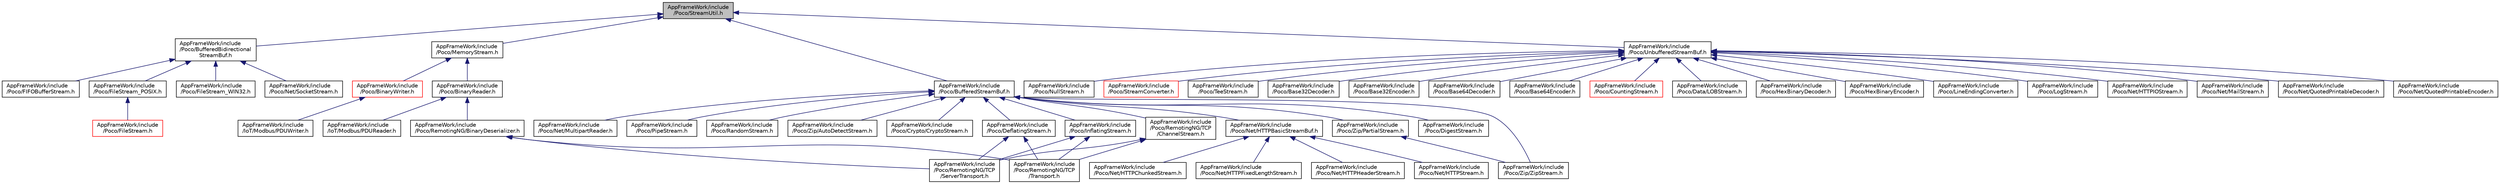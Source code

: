 digraph "AppFrameWork/include/Poco/StreamUtil.h"
{
 // LATEX_PDF_SIZE
  edge [fontname="Helvetica",fontsize="10",labelfontname="Helvetica",labelfontsize="10"];
  node [fontname="Helvetica",fontsize="10",shape=record];
  Node1 [label="AppFrameWork/include\l/Poco/StreamUtil.h",height=0.2,width=0.4,color="black", fillcolor="grey75", style="filled", fontcolor="black",tooltip=" "];
  Node1 -> Node2 [dir="back",color="midnightblue",fontsize="10",style="solid"];
  Node2 [label="AppFrameWork/include\l/Poco/BufferedBidirectional\lStreamBuf.h",height=0.2,width=0.4,color="black", fillcolor="white", style="filled",URL="$BufferedBidirectionalStreamBuf_8h.html",tooltip=" "];
  Node2 -> Node3 [dir="back",color="midnightblue",fontsize="10",style="solid"];
  Node3 [label="AppFrameWork/include\l/Poco/FIFOBufferStream.h",height=0.2,width=0.4,color="black", fillcolor="white", style="filled",URL="$FIFOBufferStream_8h.html",tooltip=" "];
  Node2 -> Node4 [dir="back",color="midnightblue",fontsize="10",style="solid"];
  Node4 [label="AppFrameWork/include\l/Poco/FileStream_POSIX.h",height=0.2,width=0.4,color="black", fillcolor="white", style="filled",URL="$FileStream__POSIX_8h.html",tooltip=" "];
  Node4 -> Node5 [dir="back",color="midnightblue",fontsize="10",style="solid"];
  Node5 [label="AppFrameWork/include\l/Poco/FileStream.h",height=0.2,width=0.4,color="red", fillcolor="white", style="filled",URL="$FileStream_8h.html",tooltip=" "];
  Node2 -> Node13 [dir="back",color="midnightblue",fontsize="10",style="solid"];
  Node13 [label="AppFrameWork/include\l/Poco/FileStream_WIN32.h",height=0.2,width=0.4,color="black", fillcolor="white", style="filled",URL="$FileStream__WIN32_8h.html",tooltip=" "];
  Node2 -> Node14 [dir="back",color="midnightblue",fontsize="10",style="solid"];
  Node14 [label="AppFrameWork/include\l/Poco/Net/SocketStream.h",height=0.2,width=0.4,color="black", fillcolor="white", style="filled",URL="$SocketStream_8h.html",tooltip=" "];
  Node1 -> Node15 [dir="back",color="midnightblue",fontsize="10",style="solid"];
  Node15 [label="AppFrameWork/include\l/Poco/BufferedStreamBuf.h",height=0.2,width=0.4,color="black", fillcolor="white", style="filled",URL="$BufferedStreamBuf_8h.html",tooltip=" "];
  Node15 -> Node16 [dir="back",color="midnightblue",fontsize="10",style="solid"];
  Node16 [label="AppFrameWork/include\l/Poco/Crypto/CryptoStream.h",height=0.2,width=0.4,color="black", fillcolor="white", style="filled",URL="$CryptoStream_8h.html",tooltip=" "];
  Node15 -> Node17 [dir="back",color="midnightblue",fontsize="10",style="solid"];
  Node17 [label="AppFrameWork/include\l/Poco/DeflatingStream.h",height=0.2,width=0.4,color="black", fillcolor="white", style="filled",URL="$DeflatingStream_8h.html",tooltip=" "];
  Node17 -> Node18 [dir="back",color="midnightblue",fontsize="10",style="solid"];
  Node18 [label="AppFrameWork/include\l/Poco/RemotingNG/TCP\l/ServerTransport.h",height=0.2,width=0.4,color="black", fillcolor="white", style="filled",URL="$TCP_2ServerTransport_8h.html",tooltip=" "];
  Node17 -> Node19 [dir="back",color="midnightblue",fontsize="10",style="solid"];
  Node19 [label="AppFrameWork/include\l/Poco/RemotingNG/TCP\l/Transport.h",height=0.2,width=0.4,color="black", fillcolor="white", style="filled",URL="$TCP_2Transport_8h.html",tooltip=" "];
  Node15 -> Node20 [dir="back",color="midnightblue",fontsize="10",style="solid"];
  Node20 [label="AppFrameWork/include\l/Poco/DigestStream.h",height=0.2,width=0.4,color="black", fillcolor="white", style="filled",URL="$DigestStream_8h.html",tooltip=" "];
  Node15 -> Node21 [dir="back",color="midnightblue",fontsize="10",style="solid"];
  Node21 [label="AppFrameWork/include\l/Poco/InflatingStream.h",height=0.2,width=0.4,color="black", fillcolor="white", style="filled",URL="$InflatingStream_8h.html",tooltip=" "];
  Node21 -> Node18 [dir="back",color="midnightblue",fontsize="10",style="solid"];
  Node21 -> Node19 [dir="back",color="midnightblue",fontsize="10",style="solid"];
  Node15 -> Node22 [dir="back",color="midnightblue",fontsize="10",style="solid"];
  Node22 [label="AppFrameWork/include\l/Poco/Net/HTTPBasicStreamBuf.h",height=0.2,width=0.4,color="black", fillcolor="white", style="filled",URL="$HTTPBasicStreamBuf_8h.html",tooltip=" "];
  Node22 -> Node23 [dir="back",color="midnightblue",fontsize="10",style="solid"];
  Node23 [label="AppFrameWork/include\l/Poco/Net/HTTPChunkedStream.h",height=0.2,width=0.4,color="black", fillcolor="white", style="filled",URL="$HTTPChunkedStream_8h.html",tooltip=" "];
  Node22 -> Node24 [dir="back",color="midnightblue",fontsize="10",style="solid"];
  Node24 [label="AppFrameWork/include\l/Poco/Net/HTTPFixedLengthStream.h",height=0.2,width=0.4,color="black", fillcolor="white", style="filled",URL="$HTTPFixedLengthStream_8h.html",tooltip=" "];
  Node22 -> Node25 [dir="back",color="midnightblue",fontsize="10",style="solid"];
  Node25 [label="AppFrameWork/include\l/Poco/Net/HTTPHeaderStream.h",height=0.2,width=0.4,color="black", fillcolor="white", style="filled",URL="$HTTPHeaderStream_8h.html",tooltip=" "];
  Node22 -> Node26 [dir="back",color="midnightblue",fontsize="10",style="solid"];
  Node26 [label="AppFrameWork/include\l/Poco/Net/HTTPStream.h",height=0.2,width=0.4,color="black", fillcolor="white", style="filled",URL="$HTTPStream_8h.html",tooltip=" "];
  Node15 -> Node27 [dir="back",color="midnightblue",fontsize="10",style="solid"];
  Node27 [label="AppFrameWork/include\l/Poco/Net/MultipartReader.h",height=0.2,width=0.4,color="black", fillcolor="white", style="filled",URL="$MultipartReader_8h.html",tooltip=" "];
  Node15 -> Node28 [dir="back",color="midnightblue",fontsize="10",style="solid"];
  Node28 [label="AppFrameWork/include\l/Poco/PipeStream.h",height=0.2,width=0.4,color="black", fillcolor="white", style="filled",URL="$PipeStream_8h.html",tooltip=" "];
  Node15 -> Node29 [dir="back",color="midnightblue",fontsize="10",style="solid"];
  Node29 [label="AppFrameWork/include\l/Poco/RandomStream.h",height=0.2,width=0.4,color="black", fillcolor="white", style="filled",URL="$RandomStream_8h.html",tooltip=" "];
  Node15 -> Node30 [dir="back",color="midnightblue",fontsize="10",style="solid"];
  Node30 [label="AppFrameWork/include\l/Poco/RemotingNG/TCP\l/ChannelStream.h",height=0.2,width=0.4,color="black", fillcolor="white", style="filled",URL="$ChannelStream_8h.html",tooltip=" "];
  Node30 -> Node18 [dir="back",color="midnightblue",fontsize="10",style="solid"];
  Node30 -> Node19 [dir="back",color="midnightblue",fontsize="10",style="solid"];
  Node15 -> Node31 [dir="back",color="midnightblue",fontsize="10",style="solid"];
  Node31 [label="AppFrameWork/include\l/Poco/Zip/AutoDetectStream.h",height=0.2,width=0.4,color="black", fillcolor="white", style="filled",URL="$AutoDetectStream_8h.html",tooltip=" "];
  Node15 -> Node32 [dir="back",color="midnightblue",fontsize="10",style="solid"];
  Node32 [label="AppFrameWork/include\l/Poco/Zip/PartialStream.h",height=0.2,width=0.4,color="black", fillcolor="white", style="filled",URL="$PartialStream_8h.html",tooltip=" "];
  Node32 -> Node33 [dir="back",color="midnightblue",fontsize="10",style="solid"];
  Node33 [label="AppFrameWork/include\l/Poco/Zip/ZipStream.h",height=0.2,width=0.4,color="black", fillcolor="white", style="filled",URL="$ZipStream_8h.html",tooltip=" "];
  Node15 -> Node33 [dir="back",color="midnightblue",fontsize="10",style="solid"];
  Node1 -> Node34 [dir="back",color="midnightblue",fontsize="10",style="solid"];
  Node34 [label="AppFrameWork/include\l/Poco/MemoryStream.h",height=0.2,width=0.4,color="black", fillcolor="white", style="filled",URL="$MemoryStream_8h.html",tooltip=" "];
  Node34 -> Node35 [dir="back",color="midnightblue",fontsize="10",style="solid"];
  Node35 [label="AppFrameWork/include\l/Poco/BinaryReader.h",height=0.2,width=0.4,color="black", fillcolor="white", style="filled",URL="$BinaryReader_8h.html",tooltip=" "];
  Node35 -> Node36 [dir="back",color="midnightblue",fontsize="10",style="solid"];
  Node36 [label="AppFrameWork/include\l/IoT/Modbus/PDUReader.h",height=0.2,width=0.4,color="black", fillcolor="white", style="filled",URL="$PDUReader_8h.html",tooltip=" "];
  Node35 -> Node37 [dir="back",color="midnightblue",fontsize="10",style="solid"];
  Node37 [label="AppFrameWork/include\l/Poco/RemotingNG/BinaryDeserializer.h",height=0.2,width=0.4,color="black", fillcolor="white", style="filled",URL="$BinaryDeserializer_8h.html",tooltip=" "];
  Node37 -> Node18 [dir="back",color="midnightblue",fontsize="10",style="solid"];
  Node37 -> Node19 [dir="back",color="midnightblue",fontsize="10",style="solid"];
  Node34 -> Node38 [dir="back",color="midnightblue",fontsize="10",style="solid"];
  Node38 [label="AppFrameWork/include\l/Poco/BinaryWriter.h",height=0.2,width=0.4,color="red", fillcolor="white", style="filled",URL="$BinaryWriter_8h.html",tooltip=" "];
  Node38 -> Node39 [dir="back",color="midnightblue",fontsize="10",style="solid"];
  Node39 [label="AppFrameWork/include\l/IoT/Modbus/PDUWriter.h",height=0.2,width=0.4,color="black", fillcolor="white", style="filled",URL="$PDUWriter_8h.html",tooltip=" "];
  Node1 -> Node41 [dir="back",color="midnightblue",fontsize="10",style="solid"];
  Node41 [label="AppFrameWork/include\l/Poco/UnbufferedStreamBuf.h",height=0.2,width=0.4,color="black", fillcolor="white", style="filled",URL="$UnbufferedStreamBuf_8h.html",tooltip=" "];
  Node41 -> Node42 [dir="back",color="midnightblue",fontsize="10",style="solid"];
  Node42 [label="AppFrameWork/include\l/Poco/Base32Decoder.h",height=0.2,width=0.4,color="black", fillcolor="white", style="filled",URL="$Base32Decoder_8h.html",tooltip=" "];
  Node41 -> Node43 [dir="back",color="midnightblue",fontsize="10",style="solid"];
  Node43 [label="AppFrameWork/include\l/Poco/Base32Encoder.h",height=0.2,width=0.4,color="black", fillcolor="white", style="filled",URL="$Base32Encoder_8h.html",tooltip=" "];
  Node41 -> Node44 [dir="back",color="midnightblue",fontsize="10",style="solid"];
  Node44 [label="AppFrameWork/include\l/Poco/Base64Decoder.h",height=0.2,width=0.4,color="black", fillcolor="white", style="filled",URL="$Base64Decoder_8h.html",tooltip=" "];
  Node41 -> Node45 [dir="back",color="midnightblue",fontsize="10",style="solid"];
  Node45 [label="AppFrameWork/include\l/Poco/Base64Encoder.h",height=0.2,width=0.4,color="black", fillcolor="white", style="filled",URL="$Base64Encoder_8h.html",tooltip=" "];
  Node41 -> Node46 [dir="back",color="midnightblue",fontsize="10",style="solid"];
  Node46 [label="AppFrameWork/include\l/Poco/CountingStream.h",height=0.2,width=0.4,color="red", fillcolor="white", style="filled",URL="$CountingStream_8h.html",tooltip=" "];
  Node41 -> Node48 [dir="back",color="midnightblue",fontsize="10",style="solid"];
  Node48 [label="AppFrameWork/include\l/Poco/Data/LOBStream.h",height=0.2,width=0.4,color="black", fillcolor="white", style="filled",URL="$LOBStream_8h.html",tooltip=" "];
  Node41 -> Node49 [dir="back",color="midnightblue",fontsize="10",style="solid"];
  Node49 [label="AppFrameWork/include\l/Poco/HexBinaryDecoder.h",height=0.2,width=0.4,color="black", fillcolor="white", style="filled",URL="$HexBinaryDecoder_8h.html",tooltip=" "];
  Node41 -> Node50 [dir="back",color="midnightblue",fontsize="10",style="solid"];
  Node50 [label="AppFrameWork/include\l/Poco/HexBinaryEncoder.h",height=0.2,width=0.4,color="black", fillcolor="white", style="filled",URL="$HexBinaryEncoder_8h.html",tooltip=" "];
  Node41 -> Node51 [dir="back",color="midnightblue",fontsize="10",style="solid"];
  Node51 [label="AppFrameWork/include\l/Poco/LineEndingConverter.h",height=0.2,width=0.4,color="black", fillcolor="white", style="filled",URL="$LineEndingConverter_8h.html",tooltip=" "];
  Node41 -> Node52 [dir="back",color="midnightblue",fontsize="10",style="solid"];
  Node52 [label="AppFrameWork/include\l/Poco/LogStream.h",height=0.2,width=0.4,color="black", fillcolor="white", style="filled",URL="$LogStream_8h.html",tooltip=" "];
  Node41 -> Node53 [dir="back",color="midnightblue",fontsize="10",style="solid"];
  Node53 [label="AppFrameWork/include\l/Poco/Net/HTTPIOStream.h",height=0.2,width=0.4,color="black", fillcolor="white", style="filled",URL="$HTTPIOStream_8h.html",tooltip=" "];
  Node41 -> Node54 [dir="back",color="midnightblue",fontsize="10",style="solid"];
  Node54 [label="AppFrameWork/include\l/Poco/Net/MailStream.h",height=0.2,width=0.4,color="black", fillcolor="white", style="filled",URL="$MailStream_8h.html",tooltip=" "];
  Node41 -> Node55 [dir="back",color="midnightblue",fontsize="10",style="solid"];
  Node55 [label="AppFrameWork/include\l/Poco/Net/QuotedPrintableDecoder.h",height=0.2,width=0.4,color="black", fillcolor="white", style="filled",URL="$QuotedPrintableDecoder_8h.html",tooltip=" "];
  Node41 -> Node56 [dir="back",color="midnightblue",fontsize="10",style="solid"];
  Node56 [label="AppFrameWork/include\l/Poco/Net/QuotedPrintableEncoder.h",height=0.2,width=0.4,color="black", fillcolor="white", style="filled",URL="$QuotedPrintableEncoder_8h.html",tooltip=" "];
  Node41 -> Node57 [dir="back",color="midnightblue",fontsize="10",style="solid"];
  Node57 [label="AppFrameWork/include\l/Poco/NullStream.h",height=0.2,width=0.4,color="black", fillcolor="white", style="filled",URL="$NullStream_8h.html",tooltip=" "];
  Node41 -> Node58 [dir="back",color="midnightblue",fontsize="10",style="solid"];
  Node58 [label="AppFrameWork/include\l/Poco/StreamConverter.h",height=0.2,width=0.4,color="red", fillcolor="white", style="filled",URL="$StreamConverter_8h.html",tooltip=" "];
  Node41 -> Node60 [dir="back",color="midnightblue",fontsize="10",style="solid"];
  Node60 [label="AppFrameWork/include\l/Poco/TeeStream.h",height=0.2,width=0.4,color="black", fillcolor="white", style="filled",URL="$TeeStream_8h.html",tooltip=" "];
}
